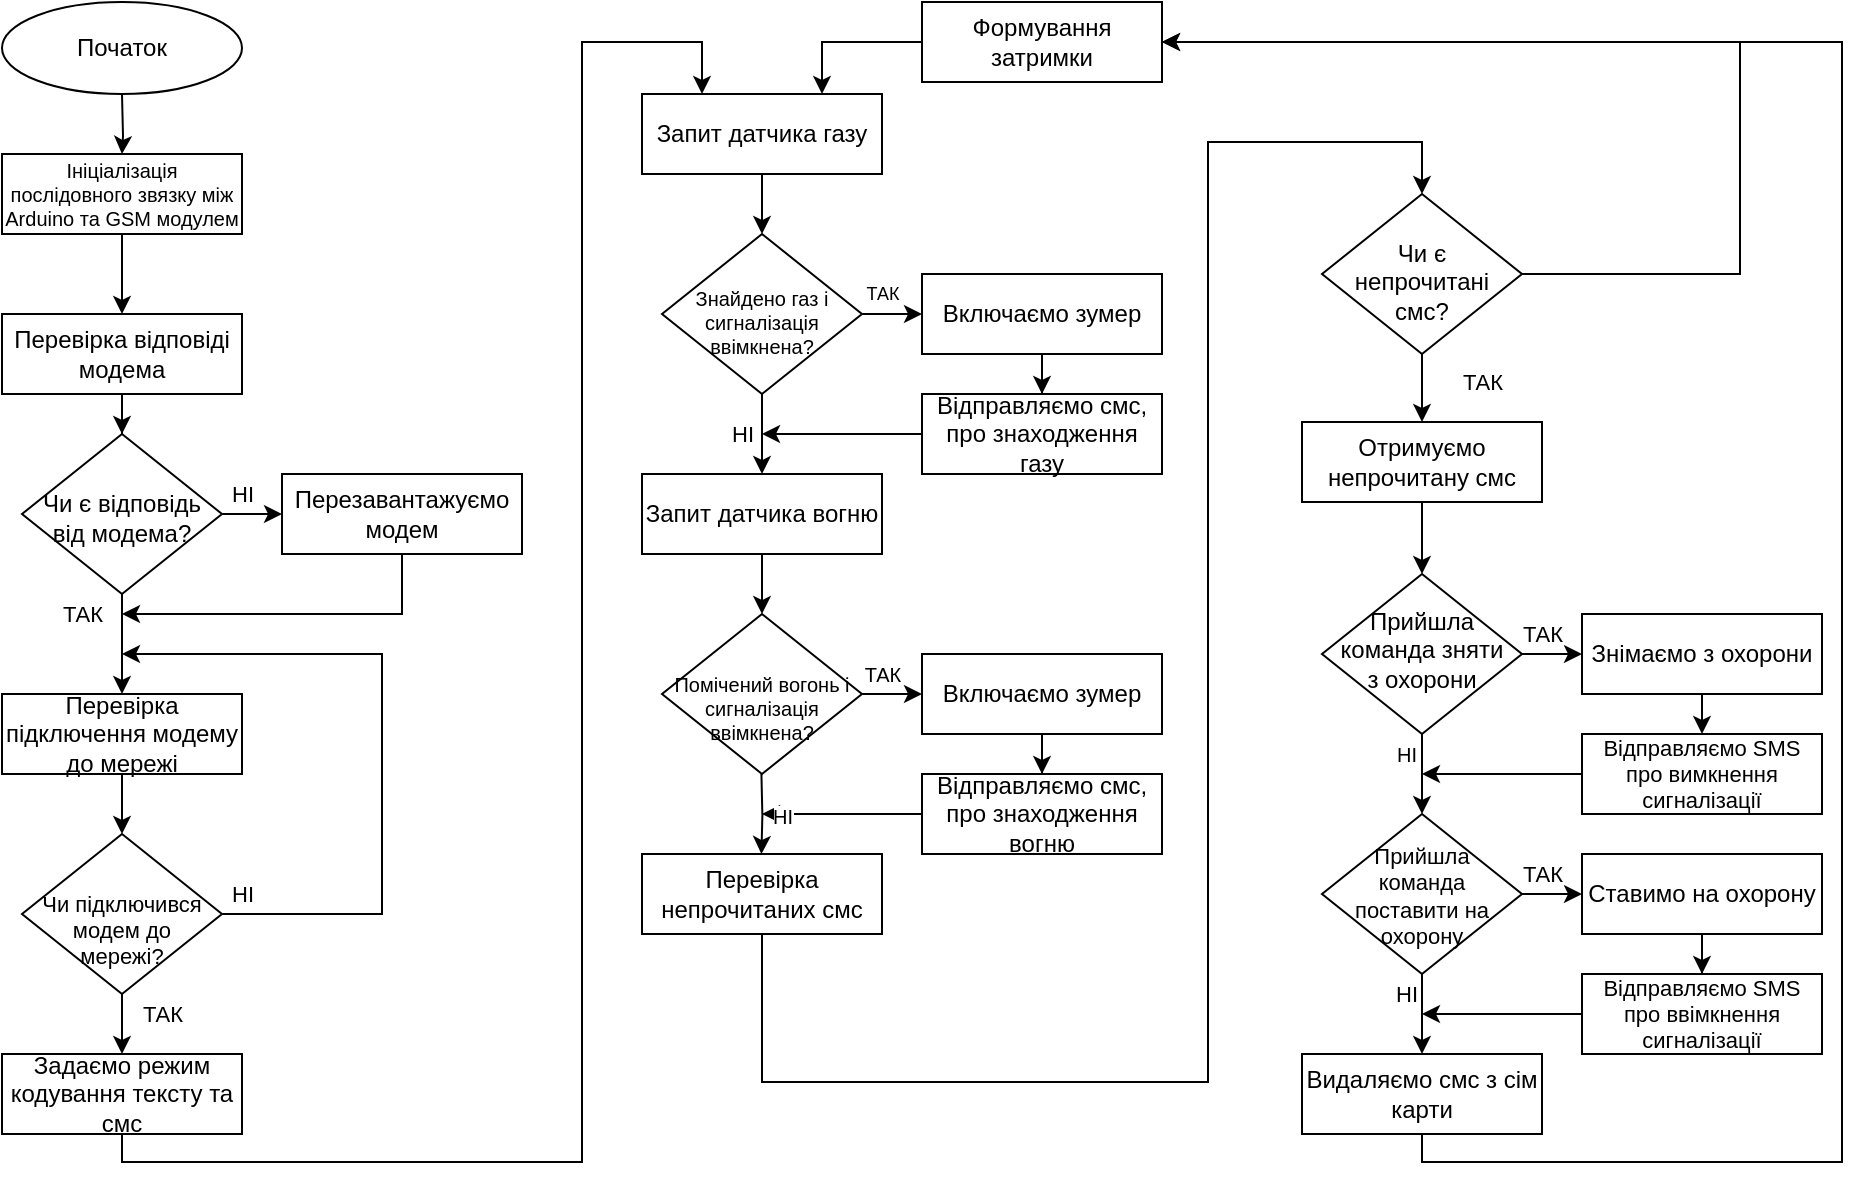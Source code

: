 <mxfile version="13.3.2" type="google"><diagram id="C5RBs43oDa-KdzZeNtuy" name="Page-1"><mxGraphModel dx="1240" dy="1858" grid="1" gridSize="10" guides="1" tooltips="1" connect="1" arrows="1" fold="1" page="1" pageScale="1" pageWidth="827" pageHeight="1169" math="0" shadow="0"><root><mxCell id="WIyWlLk6GJQsqaUBKTNV-0"/><mxCell id="WIyWlLk6GJQsqaUBKTNV-1" parent="WIyWlLk6GJQsqaUBKTNV-0"/><mxCell id="_zuPziwSNKbuJv4fW6Dw-0" value="" style="edgeStyle=orthogonalEdgeStyle;rounded=0;orthogonalLoop=1;jettySize=auto;html=1;startArrow=none;startFill=0;sourcePerimeterSpacing=0;endArrow=classic;endFill=1;fontSize=9;" parent="WIyWlLk6GJQsqaUBKTNV-1" source="_zuPziwSNKbuJv4fW6Dw-1" target="_zuPziwSNKbuJv4fW6Dw-28" edge="1"><mxGeometry relative="1" as="geometry"/></mxCell><mxCell id="_zuPziwSNKbuJv4fW6Dw-1" value="&lt;span&gt;Запит датчика газу&lt;/span&gt;" style="rounded=0;whiteSpace=wrap;html=1;" parent="WIyWlLk6GJQsqaUBKTNV-1" vertex="1"><mxGeometry x="420" y="-544" width="120" height="40" as="geometry"/></mxCell><mxCell id="zfaLnMu40eXVd6PI8itv-1" value="" style="edgeStyle=orthogonalEdgeStyle;rounded=0;orthogonalLoop=1;jettySize=auto;html=1;entryX=0.5;entryY=0;entryDx=0;entryDy=0;" parent="WIyWlLk6GJQsqaUBKTNV-1" source="_zuPziwSNKbuJv4fW6Dw-3" target="_zuPziwSNKbuJv4fW6Dw-34" edge="1"><mxGeometry relative="1" as="geometry"><mxPoint x="480" y="-44" as="targetPoint"/><Array as="points"><mxPoint x="480" y="-50"/><mxPoint x="703" y="-50"/><mxPoint x="703" y="-520"/><mxPoint x="810" y="-520"/></Array></mxGeometry></mxCell><mxCell id="_zuPziwSNKbuJv4fW6Dw-3" value="&lt;span&gt;Перевірка непрочитаних смс&lt;/span&gt;" style="rounded=0;whiteSpace=wrap;html=1;" parent="WIyWlLk6GJQsqaUBKTNV-1" vertex="1"><mxGeometry x="420" y="-164" width="120" height="40" as="geometry"/></mxCell><mxCell id="_zuPziwSNKbuJv4fW6Dw-4" value="" style="edgeStyle=orthogonalEdgeStyle;rounded=0;orthogonalLoop=1;jettySize=auto;html=1;exitX=0.5;exitY=1;exitDx=0;exitDy=0;entryX=0.25;entryY=0;entryDx=0;entryDy=0;" parent="WIyWlLk6GJQsqaUBKTNV-1" source="_zuPziwSNKbuJv4fW6Dw-62" target="_zuPziwSNKbuJv4fW6Dw-1" edge="1"><mxGeometry relative="1" as="geometry"><mxPoint x="609.29" y="-614" as="sourcePoint"/><mxPoint x="480" y="-544" as="targetPoint"/><Array as="points"><mxPoint x="160" y="-10"/><mxPoint x="390" y="-10"/><mxPoint x="390" y="-570"/><mxPoint x="450" y="-570"/></Array></mxGeometry></mxCell><mxCell id="_zuPziwSNKbuJv4fW6Dw-6" value="" style="edgeStyle=orthogonalEdgeStyle;rounded=0;orthogonalLoop=1;jettySize=auto;html=1;" parent="WIyWlLk6GJQsqaUBKTNV-1" source="_zuPziwSNKbuJv4fW6Dw-7" target="_zuPziwSNKbuJv4fW6Dw-9" edge="1"><mxGeometry relative="1" as="geometry"/></mxCell><mxCell id="_zuPziwSNKbuJv4fW6Dw-7" value="&lt;span&gt;Включаємо зумер&lt;/span&gt;" style="rounded=0;whiteSpace=wrap;html=1;" parent="WIyWlLk6GJQsqaUBKTNV-1" vertex="1"><mxGeometry x="560" y="-454" width="120" height="40" as="geometry"/></mxCell><mxCell id="_zuPziwSNKbuJv4fW6Dw-8" value="" style="edgeStyle=orthogonalEdgeStyle;rounded=0;orthogonalLoop=1;jettySize=auto;html=1;startArrow=none;startFill=0;sourcePerimeterSpacing=0;endArrow=classic;endFill=1;fontSize=10;" parent="WIyWlLk6GJQsqaUBKTNV-1" source="_zuPziwSNKbuJv4fW6Dw-9" edge="1"><mxGeometry relative="1" as="geometry"><mxPoint x="480" y="-374" as="targetPoint"/></mxGeometry></mxCell><mxCell id="_zuPziwSNKbuJv4fW6Dw-9" value="&lt;span style=&quot;font-size: 12px;&quot;&gt;Відправляємо смс, про знаходження газу&lt;/span&gt;" style="rounded=0;whiteSpace=wrap;html=1;fontSize=12;" parent="WIyWlLk6GJQsqaUBKTNV-1" vertex="1"><mxGeometry x="560" y="-394" width="120" height="40" as="geometry"/></mxCell><mxCell id="_zuPziwSNKbuJv4fW6Dw-10" value="" style="edgeStyle=orthogonalEdgeStyle;rounded=0;orthogonalLoop=1;jettySize=auto;html=1;startArrow=none;startFill=0;sourcePerimeterSpacing=0;endArrow=classic;endFill=1;fontSize=11;" parent="WIyWlLk6GJQsqaUBKTNV-1" source="_zuPziwSNKbuJv4fW6Dw-11" target="_zuPziwSNKbuJv4fW6Dw-13" edge="1"><mxGeometry relative="1" as="geometry"/></mxCell><mxCell id="_zuPziwSNKbuJv4fW6Dw-11" value="&lt;span&gt;Включаємо зумер&lt;/span&gt;" style="rounded=0;whiteSpace=wrap;html=1;" parent="WIyWlLk6GJQsqaUBKTNV-1" vertex="1"><mxGeometry x="560" y="-264" width="120" height="40" as="geometry"/></mxCell><mxCell id="_zuPziwSNKbuJv4fW6Dw-12" value="" style="edgeStyle=orthogonalEdgeStyle;rounded=0;orthogonalLoop=1;jettySize=auto;html=1;startArrow=none;startFill=0;sourcePerimeterSpacing=0;endArrow=classic;endFill=1;fontSize=10;" parent="WIyWlLk6GJQsqaUBKTNV-1" source="_zuPziwSNKbuJv4fW6Dw-13" edge="1"><mxGeometry relative="1" as="geometry"><mxPoint x="480" y="-184" as="targetPoint"/></mxGeometry></mxCell><mxCell id="_zuPziwSNKbuJv4fW6Dw-13" value="&lt;span&gt;Відправляємо смс, про знаходження вогню&lt;/span&gt;" style="rounded=0;whiteSpace=wrap;html=1;" parent="WIyWlLk6GJQsqaUBKTNV-1" vertex="1"><mxGeometry x="560" y="-204" width="120" height="40" as="geometry"/></mxCell><mxCell id="_zuPziwSNKbuJv4fW6Dw-14" value="" style="edgeStyle=orthogonalEdgeStyle;rounded=0;orthogonalLoop=1;jettySize=auto;html=1;startArrow=none;startFill=0;sourcePerimeterSpacing=0;endArrow=classic;endFill=1;fontSize=10;" parent="WIyWlLk6GJQsqaUBKTNV-1" source="_zuPziwSNKbuJv4fW6Dw-15" target="_zuPziwSNKbuJv4fW6Dw-18" edge="1"><mxGeometry relative="1" as="geometry"/></mxCell><mxCell id="_zuPziwSNKbuJv4fW6Dw-15" value="&lt;span&gt;Отримуємо непрочитану смс&lt;/span&gt;" style="rounded=0;whiteSpace=wrap;html=1;" parent="WIyWlLk6GJQsqaUBKTNV-1" vertex="1"><mxGeometry x="750" y="-380" width="120" height="40" as="geometry"/></mxCell><mxCell id="_zuPziwSNKbuJv4fW6Dw-16" value="НІ" style="edgeStyle=orthogonalEdgeStyle;rounded=0;orthogonalLoop=1;jettySize=auto;html=1;startArrow=none;startFill=0;sourcePerimeterSpacing=0;endArrow=classic;endFill=1;fontSize=10;" parent="WIyWlLk6GJQsqaUBKTNV-1" source="_zuPziwSNKbuJv4fW6Dw-18" target="_zuPziwSNKbuJv4fW6Dw-21" edge="1"><mxGeometry x="-0.5" y="-8" relative="1" as="geometry"><mxPoint as="offset"/></mxGeometry></mxCell><mxCell id="_zuPziwSNKbuJv4fW6Dw-17" value="ТАК" style="edgeStyle=orthogonalEdgeStyle;rounded=0;orthogonalLoop=1;jettySize=auto;html=1;" parent="WIyWlLk6GJQsqaUBKTNV-1" source="_zuPziwSNKbuJv4fW6Dw-18" target="_zuPziwSNKbuJv4fW6Dw-40" edge="1"><mxGeometry x="0.2" y="10" relative="1" as="geometry"><mxPoint as="offset"/></mxGeometry></mxCell><mxCell id="_zuPziwSNKbuJv4fW6Dw-18" value="Прийшла команда зняти з охорони" style="rhombus;whiteSpace=wrap;html=1;shadow=0;fontFamily=Helvetica;fontSize=12;align=center;strokeWidth=1;spacing=6;spacingTop=-4;" parent="WIyWlLk6GJQsqaUBKTNV-1" vertex="1"><mxGeometry x="760" y="-304" width="100" height="80" as="geometry"/></mxCell><mxCell id="_zuPziwSNKbuJv4fW6Dw-19" value="НІ" style="edgeStyle=orthogonalEdgeStyle;rounded=0;orthogonalLoop=1;jettySize=auto;html=1;" parent="WIyWlLk6GJQsqaUBKTNV-1" source="_zuPziwSNKbuJv4fW6Dw-21" target="_zuPziwSNKbuJv4fW6Dw-23" edge="1"><mxGeometry x="-0.5" y="-8" relative="1" as="geometry"><mxPoint as="offset"/></mxGeometry></mxCell><mxCell id="_zuPziwSNKbuJv4fW6Dw-20" value="ТАК" style="edgeStyle=orthogonalEdgeStyle;rounded=0;orthogonalLoop=1;jettySize=auto;html=1;" parent="WIyWlLk6GJQsqaUBKTNV-1" source="_zuPziwSNKbuJv4fW6Dw-21" target="_zuPziwSNKbuJv4fW6Dw-42" edge="1"><mxGeometry x="0.2" y="10" relative="1" as="geometry"><mxPoint as="offset"/></mxGeometry></mxCell><mxCell id="_zuPziwSNKbuJv4fW6Dw-21" value="Прийшла команда поставити на охорону" style="rhombus;whiteSpace=wrap;html=1;shadow=0;fontFamily=Helvetica;fontSize=11;align=center;strokeWidth=1;spacing=6;spacingTop=2;" parent="WIyWlLk6GJQsqaUBKTNV-1" vertex="1"><mxGeometry x="760" y="-184" width="100" height="80" as="geometry"/></mxCell><mxCell id="zfaLnMu40eXVd6PI8itv-16" value="" style="edgeStyle=orthogonalEdgeStyle;rounded=0;orthogonalLoop=1;jettySize=auto;html=1;entryX=0.75;entryY=1;entryDx=0;entryDy=0;" parent="WIyWlLk6GJQsqaUBKTNV-1" source="_zuPziwSNKbuJv4fW6Dw-23" target="zfaLnMu40eXVd6PI8itv-6" edge="1"><mxGeometry relative="1" as="geometry"><mxPoint x="950" y="-44" as="targetPoint"/><Array as="points"><mxPoint x="810" y="-10"/><mxPoint x="1020" y="-10"/><mxPoint x="1020" y="-570"/><mxPoint x="650" y="-570"/></Array></mxGeometry></mxCell><mxCell id="_zuPziwSNKbuJv4fW6Dw-23" value="&lt;span&gt;Видаляємо смс з сім карти&lt;/span&gt;" style="rounded=0;whiteSpace=wrap;html=1;" parent="WIyWlLk6GJQsqaUBKTNV-1" vertex="1"><mxGeometry x="750" y="-64" width="120" height="40" as="geometry"/></mxCell><mxCell id="_zuPziwSNKbuJv4fW6Dw-24" value="" style="edgeStyle=orthogonalEdgeStyle;rounded=0;orthogonalLoop=1;jettySize=auto;html=1;" parent="WIyWlLk6GJQsqaUBKTNV-1" source="_zuPziwSNKbuJv4fW6Dw-25" edge="1"><mxGeometry relative="1" as="geometry"><mxPoint x="810" y="-204" as="targetPoint"/></mxGeometry></mxCell><mxCell id="_zuPziwSNKbuJv4fW6Dw-25" value="Відправляємо SMS про вимкнення сигналізації" style="rounded=0;whiteSpace=wrap;html=1;fontSize=11;" parent="WIyWlLk6GJQsqaUBKTNV-1" vertex="1"><mxGeometry x="890" y="-224" width="120" height="40" as="geometry"/></mxCell><mxCell id="_zuPziwSNKbuJv4fW6Dw-26" value="ТАК" style="edgeStyle=orthogonalEdgeStyle;rounded=0;orthogonalLoop=1;jettySize=auto;html=1;startArrow=none;startFill=0;sourcePerimeterSpacing=0;endArrow=classic;endFill=1;fontSize=9;" parent="WIyWlLk6GJQsqaUBKTNV-1" source="_zuPziwSNKbuJv4fW6Dw-28" target="_zuPziwSNKbuJv4fW6Dw-7" edge="1"><mxGeometry x="0.2" y="10" relative="1" as="geometry"><mxPoint as="offset"/></mxGeometry></mxCell><mxCell id="_zuPziwSNKbuJv4fW6Dw-27" value="НІ" style="edgeStyle=orthogonalEdgeStyle;rounded=0;orthogonalLoop=1;jettySize=auto;html=1;startArrow=none;startFill=0;sourcePerimeterSpacing=0;endArrow=classic;endFill=1;fontSize=11;" parent="WIyWlLk6GJQsqaUBKTNV-1" source="_zuPziwSNKbuJv4fW6Dw-28" target="_zuPziwSNKbuJv4fW6Dw-38" edge="1"><mxGeometry y="-10" relative="1" as="geometry"><mxPoint as="offset"/></mxGeometry></mxCell><mxCell id="_zuPziwSNKbuJv4fW6Dw-28" value="&lt;span style=&quot;font-size: 10px&quot;&gt;Знайдено газ і сигналізація ввімкнена?&lt;/span&gt;" style="rhombus;whiteSpace=wrap;html=1;shadow=0;fontFamily=Helvetica;fontSize=10;align=center;strokeWidth=1;spacing=6;spacingTop=7;" parent="WIyWlLk6GJQsqaUBKTNV-1" vertex="1"><mxGeometry x="430" y="-474" width="100" height="80" as="geometry"/></mxCell><mxCell id="_zuPziwSNKbuJv4fW6Dw-29" value="НІ" style="edgeStyle=orthogonalEdgeStyle;rounded=0;orthogonalLoop=1;jettySize=auto;html=1;startArrow=none;startFill=0;sourcePerimeterSpacing=0;endArrow=classic;endFill=1;fontSize=10;" parent="WIyWlLk6GJQsqaUBKTNV-1" edge="1"><mxGeometry y="-10" relative="1" as="geometry"><mxPoint x="479.71" y="-204" as="sourcePoint"/><mxPoint x="479.71" y="-164" as="targetPoint"/><mxPoint as="offset"/></mxGeometry></mxCell><mxCell id="_zuPziwSNKbuJv4fW6Dw-30" value="ТАК" style="edgeStyle=orthogonalEdgeStyle;rounded=0;orthogonalLoop=1;jettySize=auto;html=1;startArrow=none;startFill=0;sourcePerimeterSpacing=0;endArrow=classic;endFill=1;fontSize=10;exitX=1;exitY=0.5;exitDx=0;exitDy=0;" parent="WIyWlLk6GJQsqaUBKTNV-1" source="_zuPziwSNKbuJv4fW6Dw-31" target="_zuPziwSNKbuJv4fW6Dw-11" edge="1"><mxGeometry x="-0.601" y="10" relative="1" as="geometry"><mxPoint x="530" y="-254" as="sourcePoint"/><mxPoint as="offset"/></mxGeometry></mxCell><mxCell id="_zuPziwSNKbuJv4fW6Dw-31" value="&lt;font style=&quot;font-size: 10px&quot;&gt;Помічений вогонь і сигналізація ввімкнена?&lt;/font&gt;" style="rhombus;whiteSpace=wrap;html=1;shadow=0;fontFamily=Helvetica;fontSize=10;align=center;strokeWidth=1;spacing=6;spacingTop=13;verticalAlign=middle;" parent="WIyWlLk6GJQsqaUBKTNV-1" vertex="1"><mxGeometry x="430" y="-284" width="100" height="80" as="geometry"/></mxCell><mxCell id="zfaLnMu40eXVd6PI8itv-3" value="ТАК" style="edgeStyle=orthogonalEdgeStyle;rounded=0;orthogonalLoop=1;jettySize=auto;html=1;" parent="WIyWlLk6GJQsqaUBKTNV-1" source="_zuPziwSNKbuJv4fW6Dw-34" target="_zuPziwSNKbuJv4fW6Dw-15" edge="1"><mxGeometry x="0.13" y="10" relative="1" as="geometry"><mxPoint x="20" as="offset"/></mxGeometry></mxCell><mxCell id="zfaLnMu40eXVd6PI8itv-11" value="" style="edgeStyle=orthogonalEdgeStyle;rounded=0;orthogonalLoop=1;jettySize=auto;html=1;entryX=1;entryY=0.5;entryDx=0;entryDy=0;" parent="WIyWlLk6GJQsqaUBKTNV-1" source="_zuPziwSNKbuJv4fW6Dw-34" target="zfaLnMu40eXVd6PI8itv-6" edge="1"><mxGeometry relative="1" as="geometry"><mxPoint x="960" y="-640" as="targetPoint"/><Array as="points"><mxPoint x="969" y="-454"/><mxPoint x="969" y="-570"/></Array></mxGeometry></mxCell><mxCell id="_zuPziwSNKbuJv4fW6Dw-34" value="&lt;span style=&quot;font-size: 12px&quot;&gt;Чи є непрочитані смс?&lt;/span&gt;" style="rhombus;whiteSpace=wrap;html=1;shadow=0;fontFamily=Helvetica;fontSize=10;align=center;strokeWidth=1;spacing=6;spacingTop=7;verticalAlign=middle;" parent="WIyWlLk6GJQsqaUBKTNV-1" vertex="1"><mxGeometry x="760" y="-494" width="100" height="80" as="geometry"/></mxCell><mxCell id="_zuPziwSNKbuJv4fW6Dw-35" value="" style="edgeStyle=orthogonalEdgeStyle;rounded=0;orthogonalLoop=1;jettySize=auto;html=1;" parent="WIyWlLk6GJQsqaUBKTNV-1" source="_zuPziwSNKbuJv4fW6Dw-36" edge="1"><mxGeometry relative="1" as="geometry"><mxPoint x="810" y="-84" as="targetPoint"/></mxGeometry></mxCell><mxCell id="_zuPziwSNKbuJv4fW6Dw-36" value="Відправляємо SMS про ввімкнення сигналізації" style="rounded=0;whiteSpace=wrap;html=1;fontSize=11;" parent="WIyWlLk6GJQsqaUBKTNV-1" vertex="1"><mxGeometry x="890" y="-104" width="120" height="40" as="geometry"/></mxCell><mxCell id="_zuPziwSNKbuJv4fW6Dw-37" value="" style="edgeStyle=orthogonalEdgeStyle;rounded=0;orthogonalLoop=1;jettySize=auto;html=1;startArrow=none;startFill=0;sourcePerimeterSpacing=0;endArrow=classic;endFill=1;fontSize=11;" parent="WIyWlLk6GJQsqaUBKTNV-1" source="_zuPziwSNKbuJv4fW6Dw-38" target="_zuPziwSNKbuJv4fW6Dw-31" edge="1"><mxGeometry relative="1" as="geometry"/></mxCell><mxCell id="_zuPziwSNKbuJv4fW6Dw-38" value="&lt;span&gt;Запит датчика вогню&lt;/span&gt;" style="rounded=0;whiteSpace=wrap;html=1;" parent="WIyWlLk6GJQsqaUBKTNV-1" vertex="1"><mxGeometry x="420" y="-354" width="120" height="40" as="geometry"/></mxCell><mxCell id="_zuPziwSNKbuJv4fW6Dw-39" value="" style="edgeStyle=orthogonalEdgeStyle;rounded=0;orthogonalLoop=1;jettySize=auto;html=1;" parent="WIyWlLk6GJQsqaUBKTNV-1" source="_zuPziwSNKbuJv4fW6Dw-40" target="_zuPziwSNKbuJv4fW6Dw-25" edge="1"><mxGeometry relative="1" as="geometry"><Array as="points"><mxPoint x="950" y="-224"/></Array></mxGeometry></mxCell><mxCell id="_zuPziwSNKbuJv4fW6Dw-40" value="&lt;span&gt;Знімаємо з охорони&lt;/span&gt;" style="rounded=0;whiteSpace=wrap;html=1;" parent="WIyWlLk6GJQsqaUBKTNV-1" vertex="1"><mxGeometry x="890" y="-284" width="120" height="40" as="geometry"/></mxCell><mxCell id="_zuPziwSNKbuJv4fW6Dw-41" value="" style="edgeStyle=orthogonalEdgeStyle;rounded=0;orthogonalLoop=1;jettySize=auto;html=1;" parent="WIyWlLk6GJQsqaUBKTNV-1" source="_zuPziwSNKbuJv4fW6Dw-42" target="_zuPziwSNKbuJv4fW6Dw-36" edge="1"><mxGeometry relative="1" as="geometry"/></mxCell><mxCell id="_zuPziwSNKbuJv4fW6Dw-42" value="Ставимо на охорону" style="rounded=0;whiteSpace=wrap;html=1;" parent="WIyWlLk6GJQsqaUBKTNV-1" vertex="1"><mxGeometry x="890" y="-164" width="120" height="40" as="geometry"/></mxCell><mxCell id="_zuPziwSNKbuJv4fW6Dw-47" value="" style="edgeStyle=orthogonalEdgeStyle;rounded=0;orthogonalLoop=1;jettySize=auto;html=1;" parent="WIyWlLk6GJQsqaUBKTNV-1" source="_zuPziwSNKbuJv4fW6Dw-48" target="_zuPziwSNKbuJv4fW6Dw-57" edge="1"><mxGeometry relative="1" as="geometry"/></mxCell><mxCell id="_zuPziwSNKbuJv4fW6Dw-48" value="&lt;font style=&quot;font-size: 10px;&quot;&gt;Ініціалізація послідовного звязку між Arduino та GSM модулем&lt;/font&gt;" style="rounded=0;whiteSpace=wrap;html=1;fontSize=10;" parent="WIyWlLk6GJQsqaUBKTNV-1" vertex="1"><mxGeometry x="100" y="-514" width="120" height="40" as="geometry"/></mxCell><mxCell id="_zuPziwSNKbuJv4fW6Dw-49" value="" style="edgeStyle=orthogonalEdgeStyle;rounded=0;orthogonalLoop=1;jettySize=auto;html=1;" parent="WIyWlLk6GJQsqaUBKTNV-1" target="_zuPziwSNKbuJv4fW6Dw-48" edge="1"><mxGeometry relative="1" as="geometry"><mxPoint x="160" y="-544" as="sourcePoint"/></mxGeometry></mxCell><mxCell id="_zuPziwSNKbuJv4fW6Dw-50" value="ТАК" style="edgeStyle=orthogonalEdgeStyle;rounded=0;orthogonalLoop=1;jettySize=auto;html=1;" parent="WIyWlLk6GJQsqaUBKTNV-1" source="_zuPziwSNKbuJv4fW6Dw-52" target="_zuPziwSNKbuJv4fW6Dw-54" edge="1"><mxGeometry x="-0.6" y="-20" relative="1" as="geometry"><mxPoint as="offset"/></mxGeometry></mxCell><mxCell id="_zuPziwSNKbuJv4fW6Dw-51" value="НІ" style="edgeStyle=orthogonalEdgeStyle;rounded=0;orthogonalLoop=1;jettySize=auto;html=1;" parent="WIyWlLk6GJQsqaUBKTNV-1" source="_zuPziwSNKbuJv4fW6Dw-52" target="_zuPziwSNKbuJv4fW6Dw-65" edge="1"><mxGeometry x="0.2" y="10" relative="1" as="geometry"><mxPoint as="offset"/></mxGeometry></mxCell><mxCell id="_zuPziwSNKbuJv4fW6Dw-52" value="Чи є відповідь від модема?" style="rhombus;whiteSpace=wrap;html=1;shadow=0;fontFamily=Helvetica;fontSize=12;align=center;strokeWidth=1;spacing=6;spacingTop=3;" parent="WIyWlLk6GJQsqaUBKTNV-1" vertex="1"><mxGeometry x="110" y="-374" width="100" height="80" as="geometry"/></mxCell><mxCell id="_zuPziwSNKbuJv4fW6Dw-53" value="" style="edgeStyle=orthogonalEdgeStyle;rounded=0;orthogonalLoop=1;jettySize=auto;html=1;" parent="WIyWlLk6GJQsqaUBKTNV-1" source="_zuPziwSNKbuJv4fW6Dw-54" target="_zuPziwSNKbuJv4fW6Dw-60" edge="1"><mxGeometry relative="1" as="geometry"/></mxCell><mxCell id="_zuPziwSNKbuJv4fW6Dw-54" value="Перевірка підключення модему до мережі" style="rounded=0;whiteSpace=wrap;html=1;" parent="WIyWlLk6GJQsqaUBKTNV-1" vertex="1"><mxGeometry x="100" y="-244" width="120" height="40" as="geometry"/></mxCell><mxCell id="_zuPziwSNKbuJv4fW6Dw-56" value="" style="edgeStyle=orthogonalEdgeStyle;rounded=0;orthogonalLoop=1;jettySize=auto;html=1;" parent="WIyWlLk6GJQsqaUBKTNV-1" source="_zuPziwSNKbuJv4fW6Dw-57" target="_zuPziwSNKbuJv4fW6Dw-52" edge="1"><mxGeometry relative="1" as="geometry"/></mxCell><mxCell id="_zuPziwSNKbuJv4fW6Dw-57" value="&lt;span&gt;Перевірка відповіді модема&lt;/span&gt;" style="rounded=0;whiteSpace=wrap;html=1;" parent="WIyWlLk6GJQsqaUBKTNV-1" vertex="1"><mxGeometry x="100" y="-434" width="120" height="40" as="geometry"/></mxCell><mxCell id="_zuPziwSNKbuJv4fW6Dw-58" value="НІ" style="edgeStyle=orthogonalEdgeStyle;rounded=0;orthogonalLoop=1;jettySize=auto;html=1;exitX=1;exitY=0.5;exitDx=0;exitDy=0;" parent="WIyWlLk6GJQsqaUBKTNV-1" source="_zuPziwSNKbuJv4fW6Dw-60" edge="1"><mxGeometry x="-0.471" y="70" relative="1" as="geometry"><mxPoint x="160" y="-264" as="targetPoint"/><Array as="points"><mxPoint x="290" y="-134"/><mxPoint x="290" y="-264"/></Array><mxPoint as="offset"/></mxGeometry></mxCell><mxCell id="_zuPziwSNKbuJv4fW6Dw-59" value="ТАК" style="edgeStyle=orthogonalEdgeStyle;rounded=0;orthogonalLoop=1;jettySize=auto;html=1;" parent="WIyWlLk6GJQsqaUBKTNV-1" source="_zuPziwSNKbuJv4fW6Dw-60" target="_zuPziwSNKbuJv4fW6Dw-62" edge="1"><mxGeometry x="0.2" y="20" relative="1" as="geometry"><mxPoint as="offset"/></mxGeometry></mxCell><mxCell id="_zuPziwSNKbuJv4fW6Dw-60" value="Чи підключився модем до мережі?" style="rhombus;whiteSpace=wrap;html=1;shadow=0;fontFamily=Helvetica;fontSize=11;align=center;strokeWidth=1;spacing=6;spacingTop=15;verticalAlign=middle;" parent="WIyWlLk6GJQsqaUBKTNV-1" vertex="1"><mxGeometry x="110" y="-174" width="100" height="80" as="geometry"/></mxCell><mxCell id="_zuPziwSNKbuJv4fW6Dw-62" value="&lt;span&gt;Задаємо р&lt;/span&gt;ежим кодування тексту та смс" style="rounded=0;whiteSpace=wrap;html=1;" parent="WIyWlLk6GJQsqaUBKTNV-1" vertex="1"><mxGeometry x="100" y="-64" width="120" height="40" as="geometry"/></mxCell><mxCell id="_zuPziwSNKbuJv4fW6Dw-64" value="" style="edgeStyle=orthogonalEdgeStyle;rounded=0;orthogonalLoop=1;jettySize=auto;html=1;" parent="WIyWlLk6GJQsqaUBKTNV-1" source="_zuPziwSNKbuJv4fW6Dw-65" edge="1"><mxGeometry relative="1" as="geometry"><mxPoint x="160" y="-284" as="targetPoint"/><Array as="points"><mxPoint x="300" y="-284"/></Array></mxGeometry></mxCell><mxCell id="_zuPziwSNKbuJv4fW6Dw-65" value="&lt;span&gt;Перезавантажуємо модем&lt;/span&gt;" style="rounded=0;whiteSpace=wrap;html=1;" parent="WIyWlLk6GJQsqaUBKTNV-1" vertex="1"><mxGeometry x="240" y="-354" width="120" height="40" as="geometry"/></mxCell><mxCell id="zfaLnMu40eXVd6PI8itv-13" value="" style="edgeStyle=orthogonalEdgeStyle;rounded=0;orthogonalLoop=1;jettySize=auto;html=1;entryX=0.75;entryY=0;entryDx=0;entryDy=0;" parent="WIyWlLk6GJQsqaUBKTNV-1" source="zfaLnMu40eXVd6PI8itv-6" target="_zuPziwSNKbuJv4fW6Dw-1" edge="1"><mxGeometry relative="1" as="geometry"><mxPoint x="480" y="-550" as="targetPoint"/><Array as="points"><mxPoint x="510" y="-570"/></Array></mxGeometry></mxCell><mxCell id="pRdRtF35hpGCszsSGOab-1" style="edgeStyle=orthogonalEdgeStyle;rounded=0;orthogonalLoop=1;jettySize=auto;html=1;exitX=1;exitY=0.5;exitDx=0;exitDy=0;" edge="1" parent="WIyWlLk6GJQsqaUBKTNV-1" source="zfaLnMu40eXVd6PI8itv-6"><mxGeometry relative="1" as="geometry"><mxPoint x="680" y="-570.0" as="targetPoint"/><Array as="points"><mxPoint x="790" y="-570"/><mxPoint x="790" y="-570"/></Array></mxGeometry></mxCell><mxCell id="zfaLnMu40eXVd6PI8itv-6" value="&lt;span&gt;Формування затримки&lt;/span&gt;" style="rounded=0;whiteSpace=wrap;html=1;" parent="WIyWlLk6GJQsqaUBKTNV-1" vertex="1"><mxGeometry x="560" y="-590" width="120" height="40" as="geometry"/></mxCell><mxCell id="pRdRtF35hpGCszsSGOab-0" value="&lt;span&gt;Початок&lt;/span&gt;" style="ellipse;whiteSpace=wrap;html=1;" vertex="1" parent="WIyWlLk6GJQsqaUBKTNV-1"><mxGeometry x="100" y="-590" width="120" height="46" as="geometry"/></mxCell></root></mxGraphModel></diagram></mxfile>